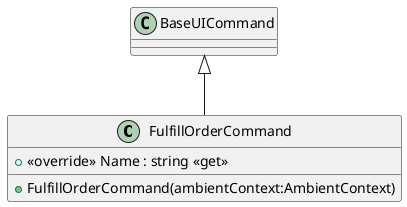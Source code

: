 @startuml
class FulfillOrderCommand {
    + FulfillOrderCommand(ambientContext:AmbientContext)
    + <<override>> Name : string <<get>>
}
BaseUICommand <|-- FulfillOrderCommand
@enduml
